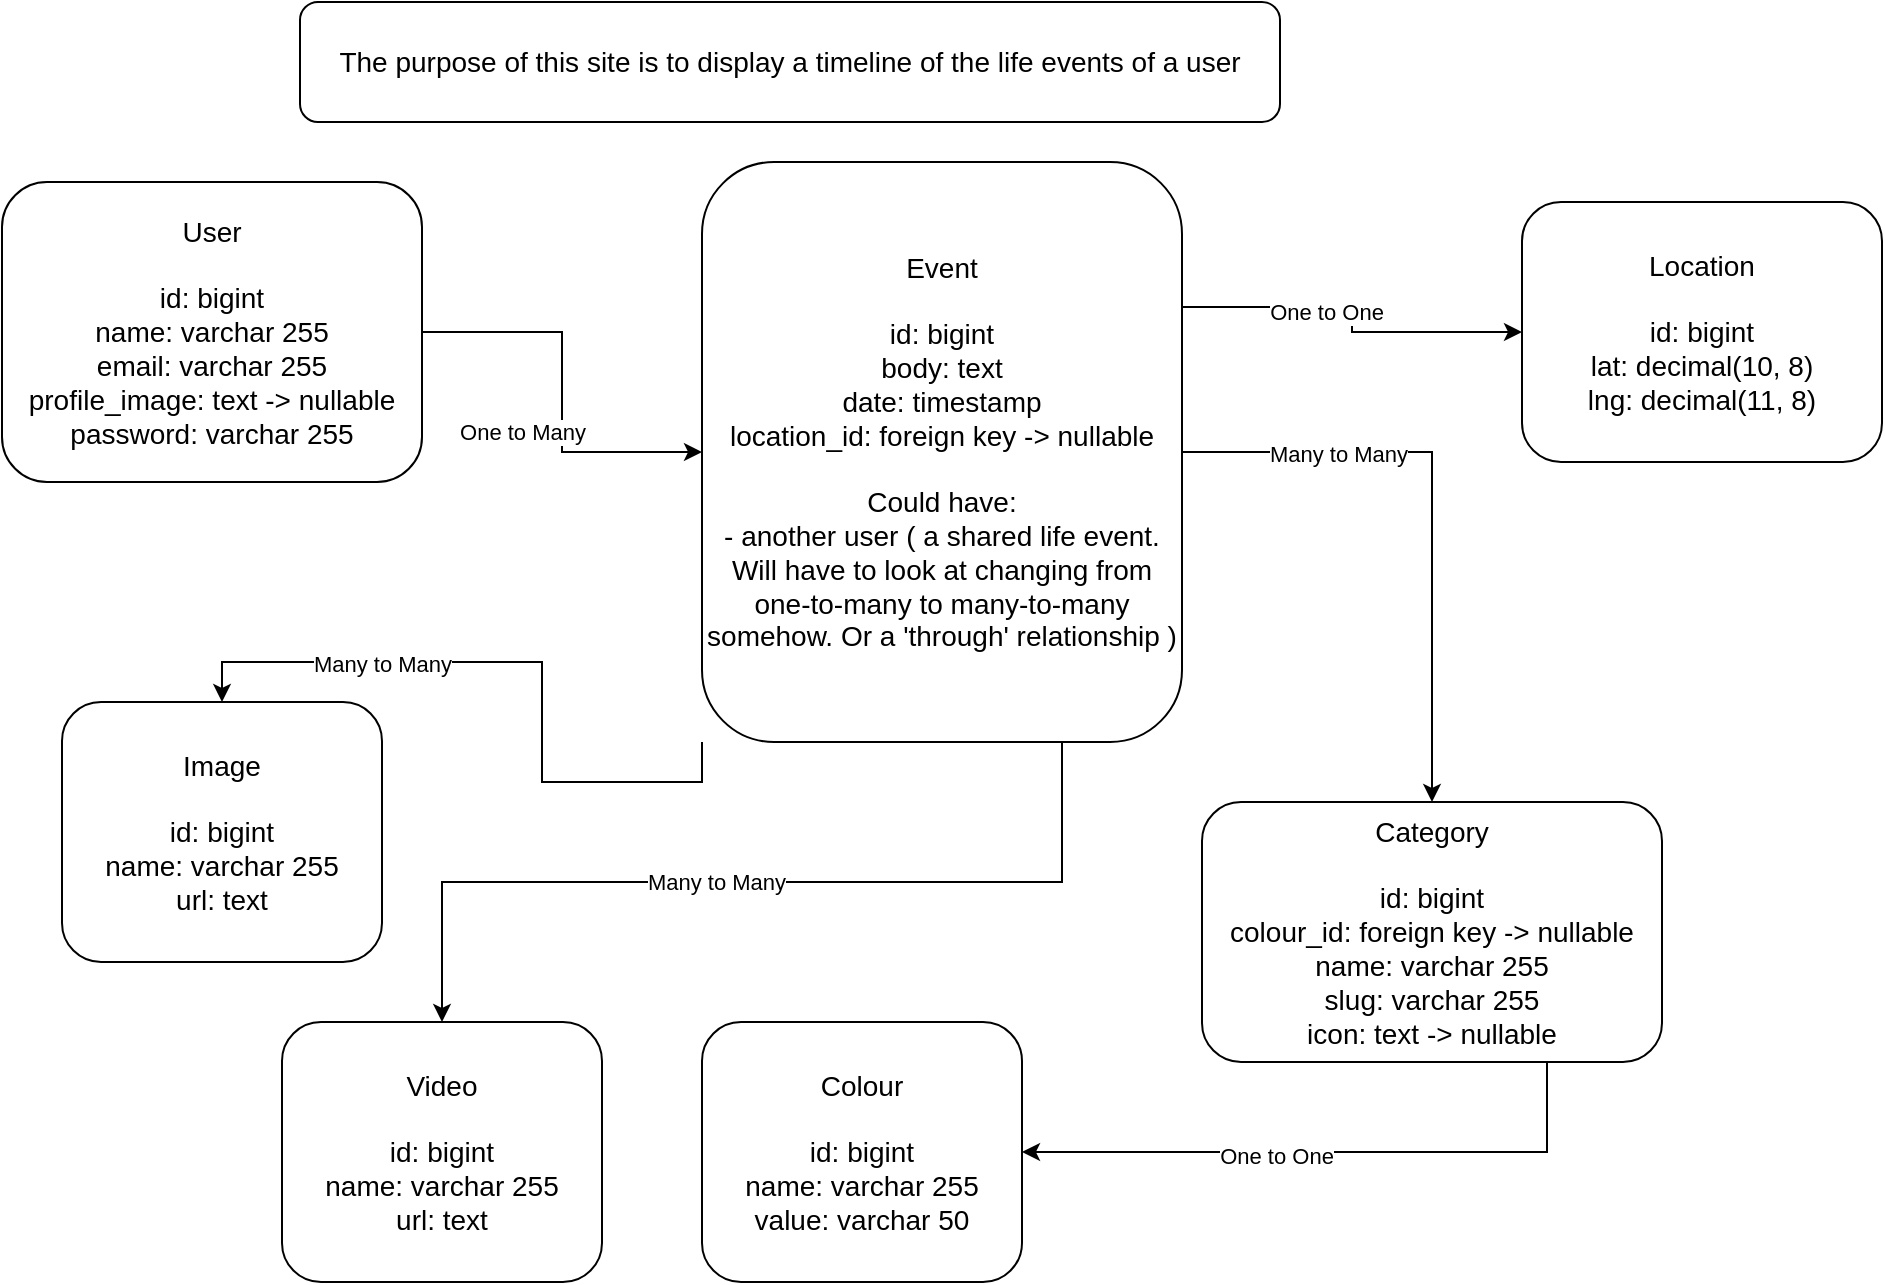 <mxfile version="13.6.5">
    <diagram id="DauIzMp7E6bvxSYDwrhk" name="Page-1">
        <mxGraphModel dx="776" dy="746" grid="1" gridSize="10" guides="1" tooltips="1" connect="1" arrows="1" fold="1" page="1" pageScale="1" pageWidth="827" pageHeight="1169" math="0" shadow="0">
            <root>
                <mxCell id="0"/>
                <mxCell id="1" parent="0"/>
                <mxCell id="2" value="&lt;font style=&quot;font-size: 14px&quot;&gt;The purpose of this site is to display a timeline of the life events of a user&lt;/font&gt;" style="rounded=1;whiteSpace=wrap;html=1;" parent="1" vertex="1">
                    <mxGeometry x="169" y="20" width="490" height="60" as="geometry"/>
                </mxCell>
                <mxCell id="8" style="edgeStyle=orthogonalEdgeStyle;rounded=0;orthogonalLoop=1;jettySize=auto;html=1;" parent="1" source="3" target="4" edge="1">
                    <mxGeometry relative="1" as="geometry"/>
                </mxCell>
                <mxCell id="9" value="One to Many" style="edgeLabel;html=1;align=center;verticalAlign=middle;resizable=0;points=[];" parent="8" vertex="1" connectable="0">
                    <mxGeometry x="0.206" y="-1" relative="1" as="geometry">
                        <mxPoint x="-19" y="-1" as="offset"/>
                    </mxGeometry>
                </mxCell>
                <mxCell id="3" value="&lt;font style=&quot;font-size: 14px&quot;&gt;User&lt;br&gt;&lt;br&gt;id: bigint&lt;br&gt;name: varchar 255&lt;br&gt;email: varchar 255&lt;br&gt;profile_image: text -&amp;gt; nullable&lt;br&gt;password: varchar 255&lt;/font&gt;" style="rounded=1;whiteSpace=wrap;html=1;" parent="1" vertex="1">
                    <mxGeometry x="20" y="110" width="210" height="150" as="geometry"/>
                </mxCell>
                <mxCell id="14" style="edgeStyle=orthogonalEdgeStyle;rounded=0;orthogonalLoop=1;jettySize=auto;html=1;entryX=0.5;entryY=0;entryDx=0;entryDy=0;" parent="1" source="4" target="7" edge="1">
                    <mxGeometry relative="1" as="geometry"/>
                </mxCell>
                <mxCell id="21" value="Many to Many" style="edgeLabel;html=1;align=center;verticalAlign=middle;resizable=0;points=[];" parent="14" vertex="1" connectable="0">
                    <mxGeometry x="-0.483" y="-1" relative="1" as="geometry">
                        <mxPoint as="offset"/>
                    </mxGeometry>
                </mxCell>
                <mxCell id="19" style="edgeStyle=orthogonalEdgeStyle;rounded=0;orthogonalLoop=1;jettySize=auto;html=1;exitX=0.75;exitY=1;exitDx=0;exitDy=0;entryX=0.5;entryY=0;entryDx=0;entryDy=0;" parent="1" source="4" target="6" edge="1">
                    <mxGeometry relative="1" as="geometry"/>
                </mxCell>
                <mxCell id="22" value="Many to Many" style="edgeLabel;html=1;align=center;verticalAlign=middle;resizable=0;points=[];" parent="19" vertex="1" connectable="0">
                    <mxGeometry x="0.38" relative="1" as="geometry">
                        <mxPoint x="67.5" as="offset"/>
                    </mxGeometry>
                </mxCell>
                <mxCell id="24" style="edgeStyle=orthogonalEdgeStyle;rounded=0;orthogonalLoop=1;jettySize=auto;html=1;exitX=0;exitY=1;exitDx=0;exitDy=0;entryX=0.5;entryY=0;entryDx=0;entryDy=0;" parent="1" source="4" target="5" edge="1">
                    <mxGeometry relative="1" as="geometry"/>
                </mxCell>
                <mxCell id="25" value="Many to Many" style="edgeLabel;html=1;align=center;verticalAlign=middle;resizable=0;points=[];" parent="24" vertex="1" connectable="0">
                    <mxGeometry x="0.416" y="1" relative="1" as="geometry">
                        <mxPoint as="offset"/>
                    </mxGeometry>
                </mxCell>
                <mxCell id="31" style="edgeStyle=orthogonalEdgeStyle;rounded=0;orthogonalLoop=1;jettySize=auto;html=1;exitX=1;exitY=0.25;exitDx=0;exitDy=0;entryX=0;entryY=0.5;entryDx=0;entryDy=0;" edge="1" parent="1" source="4" target="30">
                    <mxGeometry relative="1" as="geometry"/>
                </mxCell>
                <mxCell id="32" value="One to One" style="edgeLabel;html=1;align=center;verticalAlign=middle;resizable=0;points=[];" vertex="1" connectable="0" parent="31">
                    <mxGeometry x="-0.219" y="-2" relative="1" as="geometry">
                        <mxPoint as="offset"/>
                    </mxGeometry>
                </mxCell>
                <mxCell id="4" value="&lt;font style=&quot;font-size: 14px&quot;&gt;Event&lt;br&gt;&lt;br&gt;id: bigint&lt;br&gt;body: text&lt;br&gt;date: timestamp&lt;br&gt;location_id: foreign key -&amp;gt; nullable&lt;br&gt;&lt;br&gt;Could have:&lt;br&gt;- another user ( a shared life event. Will have to look at changing from one-to-many to many-to-many somehow. Or a 'through' relationship )&lt;br&gt;&lt;/font&gt;" style="rounded=1;whiteSpace=wrap;html=1;" parent="1" vertex="1">
                    <mxGeometry x="370" y="100" width="240" height="290" as="geometry"/>
                </mxCell>
                <mxCell id="5" value="&lt;font style=&quot;font-size: 14px&quot;&gt;Image&lt;br&gt;&lt;br&gt;id: bigint&lt;br&gt;name: varchar 255&lt;br&gt;url: text&lt;br&gt;&lt;/font&gt;" style="rounded=1;whiteSpace=wrap;html=1;" parent="1" vertex="1">
                    <mxGeometry x="50" y="370" width="160" height="130" as="geometry"/>
                </mxCell>
                <mxCell id="6" value="&lt;font style=&quot;font-size: 14px&quot;&gt;Video&lt;br&gt;&lt;br&gt;id: bigint&lt;br&gt;name: varchar 255&lt;br&gt;url: text&lt;br&gt;&lt;/font&gt;" style="rounded=1;whiteSpace=wrap;html=1;" parent="1" vertex="1">
                    <mxGeometry x="160" y="530" width="160" height="130" as="geometry"/>
                </mxCell>
                <mxCell id="28" style="edgeStyle=orthogonalEdgeStyle;rounded=0;orthogonalLoop=1;jettySize=auto;html=1;exitX=0.75;exitY=1;exitDx=0;exitDy=0;entryX=1;entryY=0.5;entryDx=0;entryDy=0;" parent="1" source="7" target="10" edge="1">
                    <mxGeometry relative="1" as="geometry"/>
                </mxCell>
                <mxCell id="29" value="One to One" style="edgeLabel;html=1;align=center;verticalAlign=middle;resizable=0;points=[];" parent="28" vertex="1" connectable="0">
                    <mxGeometry x="0.174" y="2" relative="1" as="geometry">
                        <mxPoint as="offset"/>
                    </mxGeometry>
                </mxCell>
                <mxCell id="7" value="&lt;font style=&quot;font-size: 14px&quot;&gt;Category&lt;br&gt;&lt;br&gt;id: bigint&lt;br&gt;colour_id: foreign key -&amp;gt; nullable&lt;br&gt;name: varchar 255&lt;br&gt;slug: varchar 255&lt;br&gt;icon: text -&amp;gt; nullable&lt;br&gt;&lt;/font&gt;" style="rounded=1;whiteSpace=wrap;html=1;" parent="1" vertex="1">
                    <mxGeometry x="620" y="420" width="230" height="130" as="geometry"/>
                </mxCell>
                <mxCell id="10" value="&lt;font style=&quot;font-size: 14px&quot;&gt;Colour&lt;br&gt;&lt;br&gt;id: bigint&lt;br&gt;name: varchar 255&lt;br&gt;value: varchar 50&lt;br&gt;&lt;/font&gt;" style="rounded=1;whiteSpace=wrap;html=1;" parent="1" vertex="1">
                    <mxGeometry x="370" y="530" width="160" height="130" as="geometry"/>
                </mxCell>
                <mxCell id="30" value="&lt;font style=&quot;font-size: 14px&quot;&gt;Location&lt;br&gt;&lt;br&gt;id: bigint&lt;br&gt;lat: decimal(10, 8)&lt;br&gt;lng: decimal(11, 8)&lt;br&gt;&lt;/font&gt;" style="rounded=1;whiteSpace=wrap;html=1;" vertex="1" parent="1">
                    <mxGeometry x="780" y="120" width="180" height="130" as="geometry"/>
                </mxCell>
            </root>
        </mxGraphModel>
    </diagram>
</mxfile>